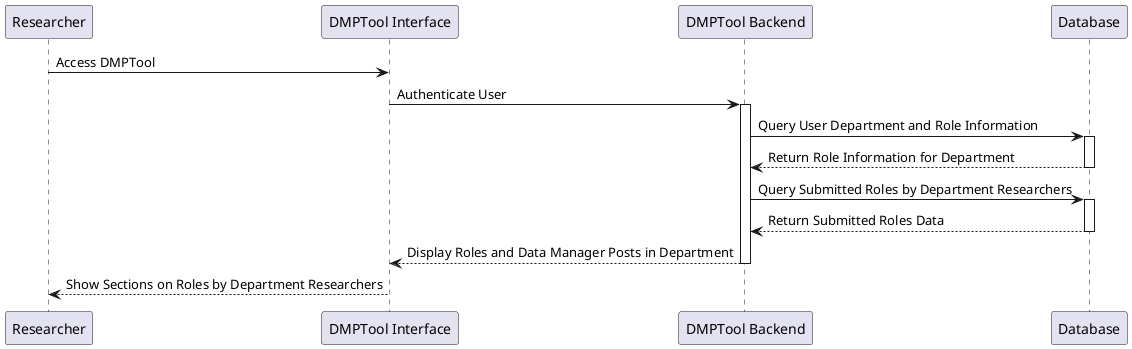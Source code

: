 @startuml
participant Researcher
participant "DMPTool Interface" as Interface
participant "DMPTool Backend" as Backend
participant Database

Researcher -> Interface: Access DMPTool
Interface -> Backend: Authenticate User
activate Backend
Backend -> Database: Query User Department and Role Information
activate Database
Database --> Backend: Return Role Information for Department
deactivate Database
Backend -> Database: Query Submitted Roles by Department Researchers
activate Database
Database --> Backend: Return Submitted Roles Data
deactivate Database
Backend --> Interface: Display Roles and Data Manager Posts in Department
deactivate Backend
Interface --> Researcher: Show Sections on Roles by Department Researchers
@enduml